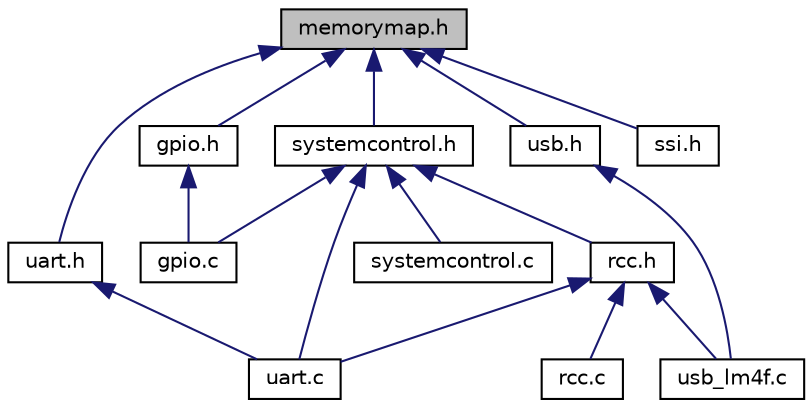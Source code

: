 digraph "memorymap.h"
{
  edge [fontname="Helvetica",fontsize="10",labelfontname="Helvetica",labelfontsize="10"];
  node [fontname="Helvetica",fontsize="10",shape=record];
  Node1 [label="memorymap.h",height=0.2,width=0.4,color="black", fillcolor="grey75", style="filled", fontcolor="black"];
  Node1 -> Node2 [dir="back",color="midnightblue",fontsize="10",style="solid",fontname="Helvetica"];
  Node2 [label="gpio.h",height=0.2,width=0.4,color="black", fillcolor="white", style="filled",URL="$gpio_8h.html"];
  Node2 -> Node3 [dir="back",color="midnightblue",fontsize="10",style="solid",fontname="Helvetica"];
  Node3 [label="gpio.c",height=0.2,width=0.4,color="black", fillcolor="white", style="filled",URL="$gpio_8c.html"];
  Node1 -> Node4 [dir="back",color="midnightblue",fontsize="10",style="solid",fontname="Helvetica"];
  Node4 [label="ssi.h",height=0.2,width=0.4,color="black", fillcolor="white", style="filled",URL="$ssi_8h.html"];
  Node1 -> Node5 [dir="back",color="midnightblue",fontsize="10",style="solid",fontname="Helvetica"];
  Node5 [label="systemcontrol.h",height=0.2,width=0.4,color="black", fillcolor="white", style="filled",URL="$systemcontrol_8h.html"];
  Node5 -> Node6 [dir="back",color="midnightblue",fontsize="10",style="solid",fontname="Helvetica"];
  Node6 [label="rcc.h",height=0.2,width=0.4,color="black", fillcolor="white", style="filled",URL="$rcc_8h.html"];
  Node6 -> Node7 [dir="back",color="midnightblue",fontsize="10",style="solid",fontname="Helvetica"];
  Node7 [label="rcc.c",height=0.2,width=0.4,color="black", fillcolor="white", style="filled",URL="$rcc_8c.html"];
  Node6 -> Node8 [dir="back",color="midnightblue",fontsize="10",style="solid",fontname="Helvetica"];
  Node8 [label="uart.c",height=0.2,width=0.4,color="black", fillcolor="white", style="filled",URL="$uart_8c.html"];
  Node6 -> Node9 [dir="back",color="midnightblue",fontsize="10",style="solid",fontname="Helvetica"];
  Node9 [label="usb_lm4f.c",height=0.2,width=0.4,color="black", fillcolor="white", style="filled",URL="$usb__lm4f_8c.html"];
  Node5 -> Node3 [dir="back",color="midnightblue",fontsize="10",style="solid",fontname="Helvetica"];
  Node5 -> Node10 [dir="back",color="midnightblue",fontsize="10",style="solid",fontname="Helvetica"];
  Node10 [label="systemcontrol.c",height=0.2,width=0.4,color="black", fillcolor="white", style="filled",URL="$systemcontrol_8c.html"];
  Node5 -> Node8 [dir="back",color="midnightblue",fontsize="10",style="solid",fontname="Helvetica"];
  Node1 -> Node11 [dir="back",color="midnightblue",fontsize="10",style="solid",fontname="Helvetica"];
  Node11 [label="uart.h",height=0.2,width=0.4,color="black", fillcolor="white", style="filled",URL="$uart_8h.html"];
  Node11 -> Node8 [dir="back",color="midnightblue",fontsize="10",style="solid",fontname="Helvetica"];
  Node1 -> Node12 [dir="back",color="midnightblue",fontsize="10",style="solid",fontname="Helvetica"];
  Node12 [label="usb.h",height=0.2,width=0.4,color="black", fillcolor="white", style="filled",URL="$usb_8h.html"];
  Node12 -> Node9 [dir="back",color="midnightblue",fontsize="10",style="solid",fontname="Helvetica"];
}
